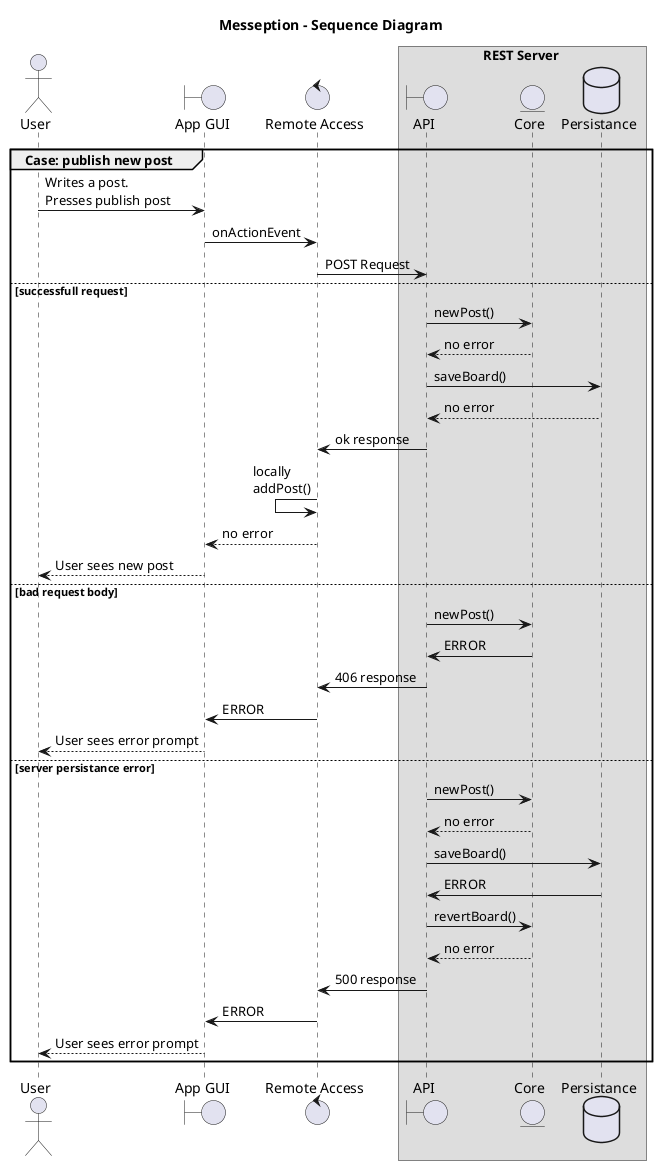 @startuml

title "Messeption - Sequence Diagram"

actor User
boundary "App GUI" as GUI
control "Remote Access" as RC
box REST Server #DDDDDD
    boundary API
    entity Core as LG
    database Persistance as JSON
end box

group Case: publish new post

User -> GUI : Writes a post.\nPresses publish post
GUI -> RC : onActionEvent
RC -> API : POST Request

    else successfull request
        API -> LG : newPost()
        LG --> API : no error
        API -> JSON : saveBoard()
        JSON --> API : no error
        API -> RC: ok response
        RC <- RC : locally\naddPost()
        RC -->GUI : no error
        GUI --> User : User sees new post

    else bad request body
        API -> LG : newPost()
        LG -> API : ERROR
        API -> RC: 406 response
        RC -> GUI : ERROR
        GUI --> User : User sees error prompt
        
    else server persistance error
        API -> LG : newPost()
        LG --> API : no error
        API -> JSON : saveBoard()
        JSON -> API : ERROR
        API -> LG : revertBoard()
        LG --> API : no error
        API -> RC: 500 response
        RC -> GUI : ERROR
        GUI --> User : User sees error prompt
        end
        
@enduml 